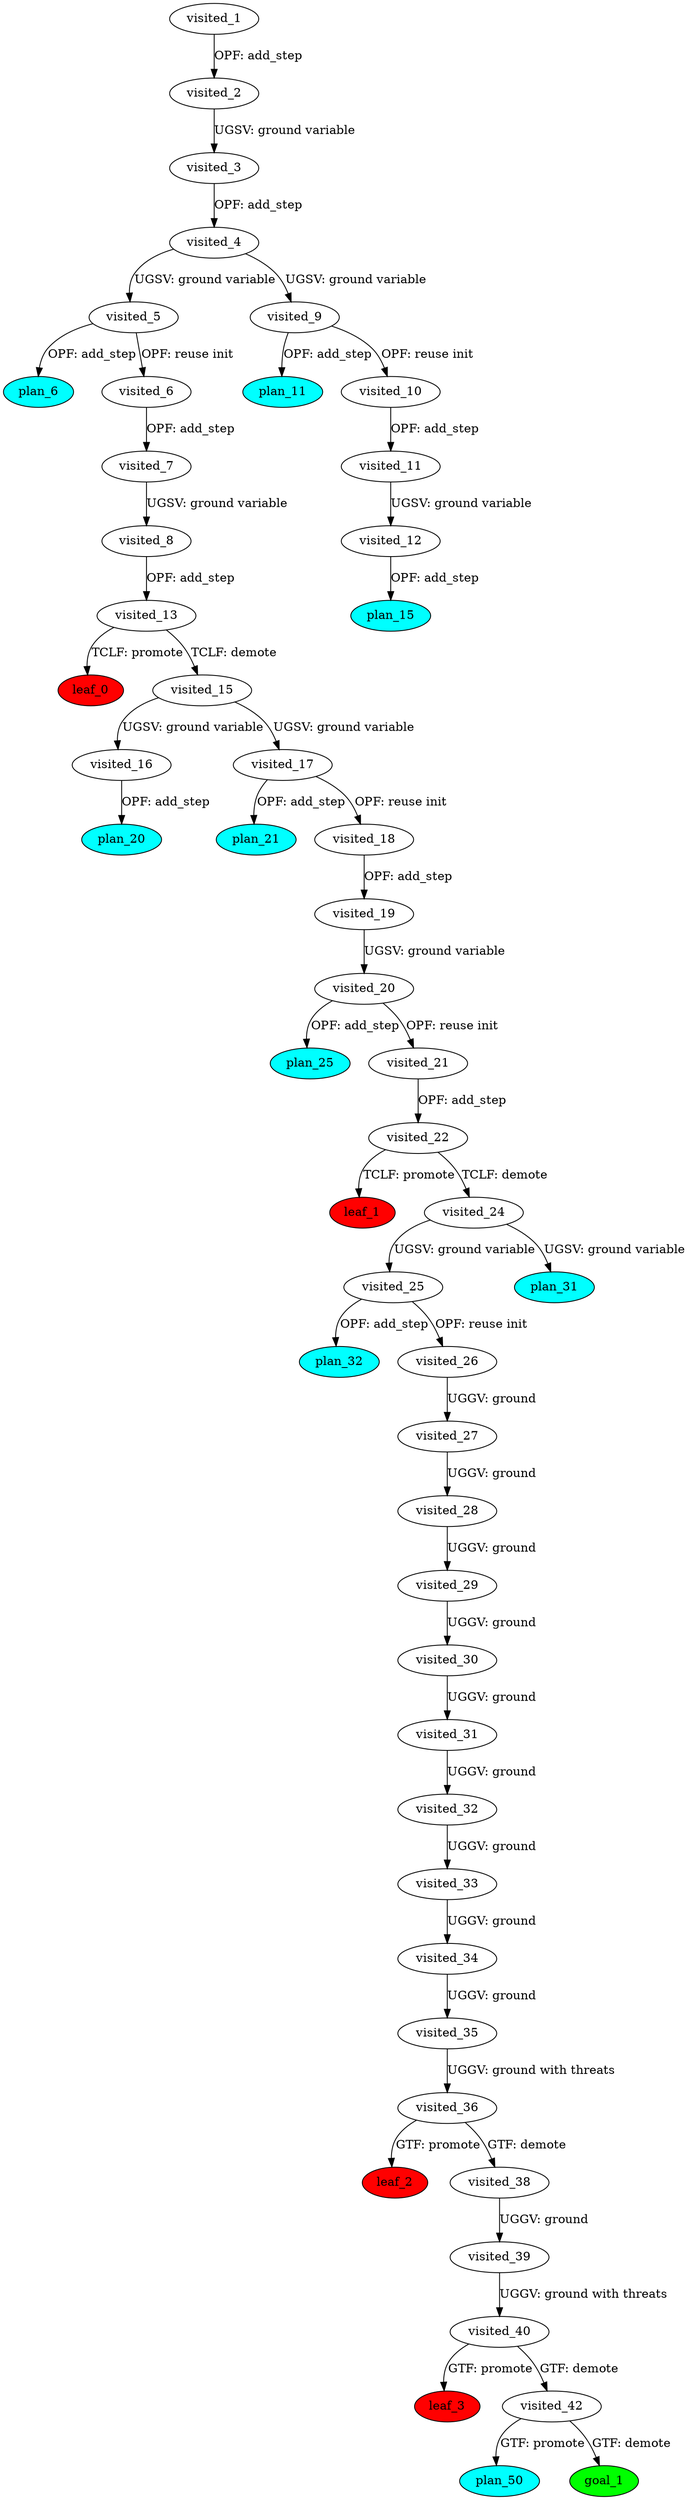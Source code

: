 digraph {
	"06cb1453-8c72-6935-6d5f-c69ba87dc0a2" [label=plan_0 fillcolor=cyan style=filled]
	"06cb1453-8c72-6935-6d5f-c69ba87dc0a2" [label=visited_1 fillcolor=white style=filled]
	"4901e350-1bde-d87f-e1e0-172b22544d04" [label=plan_1 fillcolor=cyan style=filled]
	"06cb1453-8c72-6935-6d5f-c69ba87dc0a2" -> "4901e350-1bde-d87f-e1e0-172b22544d04" [label="OPF: add_step"]
	"4901e350-1bde-d87f-e1e0-172b22544d04" [label=visited_2 fillcolor=white style=filled]
	"818ffe5c-6ee5-f233-1714-9b3cd3f6584a" [label=plan_2 fillcolor=cyan style=filled]
	"4901e350-1bde-d87f-e1e0-172b22544d04" -> "818ffe5c-6ee5-f233-1714-9b3cd3f6584a" [label="UGSV: ground variable"]
	"818ffe5c-6ee5-f233-1714-9b3cd3f6584a" [label=visited_3 fillcolor=white style=filled]
	"d386f4db-d49f-0ff6-e8dd-ad897cc8e4c8" [label=plan_3 fillcolor=cyan style=filled]
	"818ffe5c-6ee5-f233-1714-9b3cd3f6584a" -> "d386f4db-d49f-0ff6-e8dd-ad897cc8e4c8" [label="OPF: add_step"]
	"d386f4db-d49f-0ff6-e8dd-ad897cc8e4c8" [label=visited_4 fillcolor=white style=filled]
	"b40d0f74-e9cb-5aa1-36bd-b0cd24436f1a" [label=plan_4 fillcolor=cyan style=filled]
	"d386f4db-d49f-0ff6-e8dd-ad897cc8e4c8" -> "b40d0f74-e9cb-5aa1-36bd-b0cd24436f1a" [label="UGSV: ground variable"]
	"c4578b7c-1498-3aed-8926-e294071f0086" [label=plan_5 fillcolor=cyan style=filled]
	"d386f4db-d49f-0ff6-e8dd-ad897cc8e4c8" -> "c4578b7c-1498-3aed-8926-e294071f0086" [label="UGSV: ground variable"]
	"b40d0f74-e9cb-5aa1-36bd-b0cd24436f1a" [label=visited_5 fillcolor=white style=filled]
	"b5d87db6-242f-9cc4-7654-ccdea2221579" [label=plan_6 fillcolor=cyan style=filled]
	"b40d0f74-e9cb-5aa1-36bd-b0cd24436f1a" -> "b5d87db6-242f-9cc4-7654-ccdea2221579" [label="OPF: add_step"]
	"91a785a0-a29e-90c0-9f60-0db091a5449e" [label=plan_7 fillcolor=cyan style=filled]
	"b40d0f74-e9cb-5aa1-36bd-b0cd24436f1a" -> "91a785a0-a29e-90c0-9f60-0db091a5449e" [label="OPF: reuse init"]
	"91a785a0-a29e-90c0-9f60-0db091a5449e" [label=visited_6 fillcolor=white style=filled]
	"9d0f17d5-b107-2d23-9251-5e7b4b376fb8" [label=plan_8 fillcolor=cyan style=filled]
	"91a785a0-a29e-90c0-9f60-0db091a5449e" -> "9d0f17d5-b107-2d23-9251-5e7b4b376fb8" [label="OPF: add_step"]
	"9d0f17d5-b107-2d23-9251-5e7b4b376fb8" [label=visited_7 fillcolor=white style=filled]
	"fe498bc1-68e5-d840-5e26-24cd6a514ef1" [label=plan_9 fillcolor=cyan style=filled]
	"9d0f17d5-b107-2d23-9251-5e7b4b376fb8" -> "fe498bc1-68e5-d840-5e26-24cd6a514ef1" [label="UGSV: ground variable"]
	"fe498bc1-68e5-d840-5e26-24cd6a514ef1" [label=visited_8 fillcolor=white style=filled]
	"2dcb8a01-bdbe-6dd4-de27-2e152a36598c" [label=plan_10 fillcolor=cyan style=filled]
	"fe498bc1-68e5-d840-5e26-24cd6a514ef1" -> "2dcb8a01-bdbe-6dd4-de27-2e152a36598c" [label="OPF: add_step"]
	"c4578b7c-1498-3aed-8926-e294071f0086" [label=visited_9 fillcolor=white style=filled]
	"5bb32bb9-998d-b447-ed35-a4b61fb7f024" [label=plan_11 fillcolor=cyan style=filled]
	"c4578b7c-1498-3aed-8926-e294071f0086" -> "5bb32bb9-998d-b447-ed35-a4b61fb7f024" [label="OPF: add_step"]
	"09417224-9cc3-e25c-1f7b-343bb7fccdcf" [label=plan_12 fillcolor=cyan style=filled]
	"c4578b7c-1498-3aed-8926-e294071f0086" -> "09417224-9cc3-e25c-1f7b-343bb7fccdcf" [label="OPF: reuse init"]
	"09417224-9cc3-e25c-1f7b-343bb7fccdcf" [label=visited_10 fillcolor=white style=filled]
	"073b5b57-8db5-1fd6-2d4c-d2ca167cb470" [label=plan_13 fillcolor=cyan style=filled]
	"09417224-9cc3-e25c-1f7b-343bb7fccdcf" -> "073b5b57-8db5-1fd6-2d4c-d2ca167cb470" [label="OPF: add_step"]
	"073b5b57-8db5-1fd6-2d4c-d2ca167cb470" [label=visited_11 fillcolor=white style=filled]
	"fa8e8e04-5f3e-710e-76cc-1cd404b9885b" [label=plan_14 fillcolor=cyan style=filled]
	"073b5b57-8db5-1fd6-2d4c-d2ca167cb470" -> "fa8e8e04-5f3e-710e-76cc-1cd404b9885b" [label="UGSV: ground variable"]
	"fa8e8e04-5f3e-710e-76cc-1cd404b9885b" [label=visited_12 fillcolor=white style=filled]
	"01164e75-7519-83ce-6310-511dfd74d47f" [label=plan_15 fillcolor=cyan style=filled]
	"fa8e8e04-5f3e-710e-76cc-1cd404b9885b" -> "01164e75-7519-83ce-6310-511dfd74d47f" [label="OPF: add_step"]
	"2dcb8a01-bdbe-6dd4-de27-2e152a36598c" [label=visited_13 fillcolor=white style=filled]
	"568fe4fe-f858-e532-fc9f-ca6ff0ee7620" [label=plan_16 fillcolor=cyan style=filled]
	"2dcb8a01-bdbe-6dd4-de27-2e152a36598c" -> "568fe4fe-f858-e532-fc9f-ca6ff0ee7620" [label="TCLF: promote"]
	"be2a9ecc-8efc-607f-2e95-c4bbf81ec7a9" [label=plan_17 fillcolor=cyan style=filled]
	"2dcb8a01-bdbe-6dd4-de27-2e152a36598c" -> "be2a9ecc-8efc-607f-2e95-c4bbf81ec7a9" [label="TCLF: demote"]
	"568fe4fe-f858-e532-fc9f-ca6ff0ee7620" [label=visited_14 fillcolor=white style=filled]
	"568fe4fe-f858-e532-fc9f-ca6ff0ee7620" [label=leaf_0 fillcolor=red style=filled]
	"be2a9ecc-8efc-607f-2e95-c4bbf81ec7a9" [label=visited_15 fillcolor=white style=filled]
	"e47c6649-5b11-adbf-1b22-709e89bb9254" [label=plan_18 fillcolor=cyan style=filled]
	"be2a9ecc-8efc-607f-2e95-c4bbf81ec7a9" -> "e47c6649-5b11-adbf-1b22-709e89bb9254" [label="UGSV: ground variable"]
	"6ed36bea-30bb-954d-1884-e443db234c32" [label=plan_19 fillcolor=cyan style=filled]
	"be2a9ecc-8efc-607f-2e95-c4bbf81ec7a9" -> "6ed36bea-30bb-954d-1884-e443db234c32" [label="UGSV: ground variable"]
	"e47c6649-5b11-adbf-1b22-709e89bb9254" [label=visited_16 fillcolor=white style=filled]
	"2b64cbbd-9b0b-aa64-c68c-cb969894b13b" [label=plan_20 fillcolor=cyan style=filled]
	"e47c6649-5b11-adbf-1b22-709e89bb9254" -> "2b64cbbd-9b0b-aa64-c68c-cb969894b13b" [label="OPF: add_step"]
	"6ed36bea-30bb-954d-1884-e443db234c32" [label=visited_17 fillcolor=white style=filled]
	"7135adbc-9c09-b2d8-f9ee-bb379c378c01" [label=plan_21 fillcolor=cyan style=filled]
	"6ed36bea-30bb-954d-1884-e443db234c32" -> "7135adbc-9c09-b2d8-f9ee-bb379c378c01" [label="OPF: add_step"]
	"fb4e09a5-9a5b-8dc3-fd7c-1308f6e570b9" [label=plan_22 fillcolor=cyan style=filled]
	"6ed36bea-30bb-954d-1884-e443db234c32" -> "fb4e09a5-9a5b-8dc3-fd7c-1308f6e570b9" [label="OPF: reuse init"]
	"fb4e09a5-9a5b-8dc3-fd7c-1308f6e570b9" [label=visited_18 fillcolor=white style=filled]
	"27c32ad8-1e1d-4aa2-b73d-8cb11bb998ab" [label=plan_23 fillcolor=cyan style=filled]
	"fb4e09a5-9a5b-8dc3-fd7c-1308f6e570b9" -> "27c32ad8-1e1d-4aa2-b73d-8cb11bb998ab" [label="OPF: add_step"]
	"27c32ad8-1e1d-4aa2-b73d-8cb11bb998ab" [label=visited_19 fillcolor=white style=filled]
	"153019a0-fc92-c188-7260-ebd77ddcaac9" [label=plan_24 fillcolor=cyan style=filled]
	"27c32ad8-1e1d-4aa2-b73d-8cb11bb998ab" -> "153019a0-fc92-c188-7260-ebd77ddcaac9" [label="UGSV: ground variable"]
	"153019a0-fc92-c188-7260-ebd77ddcaac9" [label=visited_20 fillcolor=white style=filled]
	"845eae06-95c4-1a99-6b5d-4b1a8d7fbcbf" [label=plan_25 fillcolor=cyan style=filled]
	"153019a0-fc92-c188-7260-ebd77ddcaac9" -> "845eae06-95c4-1a99-6b5d-4b1a8d7fbcbf" [label="OPF: add_step"]
	"d252d23c-8f86-defe-24f9-1dfb9a900baf" [label=plan_26 fillcolor=cyan style=filled]
	"153019a0-fc92-c188-7260-ebd77ddcaac9" -> "d252d23c-8f86-defe-24f9-1dfb9a900baf" [label="OPF: reuse init"]
	"d252d23c-8f86-defe-24f9-1dfb9a900baf" [label=visited_21 fillcolor=white style=filled]
	"1e5c7b81-4e91-68f2-04d9-c4e9c5910cd0" [label=plan_27 fillcolor=cyan style=filled]
	"d252d23c-8f86-defe-24f9-1dfb9a900baf" -> "1e5c7b81-4e91-68f2-04d9-c4e9c5910cd0" [label="OPF: add_step"]
	"1e5c7b81-4e91-68f2-04d9-c4e9c5910cd0" [label=visited_22 fillcolor=white style=filled]
	"c709f959-3185-0db5-7e5f-95e7f25b8ef0" [label=plan_28 fillcolor=cyan style=filled]
	"1e5c7b81-4e91-68f2-04d9-c4e9c5910cd0" -> "c709f959-3185-0db5-7e5f-95e7f25b8ef0" [label="TCLF: promote"]
	"3f633aac-77d6-f24d-f0dc-20b8130b084c" [label=plan_29 fillcolor=cyan style=filled]
	"1e5c7b81-4e91-68f2-04d9-c4e9c5910cd0" -> "3f633aac-77d6-f24d-f0dc-20b8130b084c" [label="TCLF: demote"]
	"c709f959-3185-0db5-7e5f-95e7f25b8ef0" [label=visited_23 fillcolor=white style=filled]
	"c709f959-3185-0db5-7e5f-95e7f25b8ef0" [label=leaf_1 fillcolor=red style=filled]
	"3f633aac-77d6-f24d-f0dc-20b8130b084c" [label=visited_24 fillcolor=white style=filled]
	"f0333a2f-d580-b795-72a9-b9086e65ac94" [label=plan_30 fillcolor=cyan style=filled]
	"3f633aac-77d6-f24d-f0dc-20b8130b084c" -> "f0333a2f-d580-b795-72a9-b9086e65ac94" [label="UGSV: ground variable"]
	"3fc25d67-2626-8919-eb5b-92aedaa368e0" [label=plan_31 fillcolor=cyan style=filled]
	"3f633aac-77d6-f24d-f0dc-20b8130b084c" -> "3fc25d67-2626-8919-eb5b-92aedaa368e0" [label="UGSV: ground variable"]
	"f0333a2f-d580-b795-72a9-b9086e65ac94" [label=visited_25 fillcolor=white style=filled]
	"ee0a612c-0ee4-a0f7-142c-4034b21d9a33" [label=plan_32 fillcolor=cyan style=filled]
	"f0333a2f-d580-b795-72a9-b9086e65ac94" -> "ee0a612c-0ee4-a0f7-142c-4034b21d9a33" [label="OPF: add_step"]
	"5499991c-e3b7-9340-cd73-4a64d213ecd9" [label=plan_33 fillcolor=cyan style=filled]
	"f0333a2f-d580-b795-72a9-b9086e65ac94" -> "5499991c-e3b7-9340-cd73-4a64d213ecd9" [label="OPF: reuse init"]
	"5499991c-e3b7-9340-cd73-4a64d213ecd9" [label=visited_26 fillcolor=white style=filled]
	"e1b5ef09-cbcb-866e-7038-b30aa5a5a074" [label=plan_34 fillcolor=cyan style=filled]
	"5499991c-e3b7-9340-cd73-4a64d213ecd9" -> "e1b5ef09-cbcb-866e-7038-b30aa5a5a074" [label="UGGV: ground"]
	"e1b5ef09-cbcb-866e-7038-b30aa5a5a074" [label=visited_27 fillcolor=white style=filled]
	"2c2635de-c78e-ca63-f6cd-909374ee4735" [label=plan_35 fillcolor=cyan style=filled]
	"e1b5ef09-cbcb-866e-7038-b30aa5a5a074" -> "2c2635de-c78e-ca63-f6cd-909374ee4735" [label="UGGV: ground"]
	"2c2635de-c78e-ca63-f6cd-909374ee4735" [label=visited_28 fillcolor=white style=filled]
	"9ac3a854-db3c-c164-155a-be016efab10b" [label=plan_36 fillcolor=cyan style=filled]
	"2c2635de-c78e-ca63-f6cd-909374ee4735" -> "9ac3a854-db3c-c164-155a-be016efab10b" [label="UGGV: ground"]
	"9ac3a854-db3c-c164-155a-be016efab10b" [label=visited_29 fillcolor=white style=filled]
	"4f30c82a-b61a-55f1-8812-77015177e4e4" [label=plan_37 fillcolor=cyan style=filled]
	"9ac3a854-db3c-c164-155a-be016efab10b" -> "4f30c82a-b61a-55f1-8812-77015177e4e4" [label="UGGV: ground"]
	"4f30c82a-b61a-55f1-8812-77015177e4e4" [label=visited_30 fillcolor=white style=filled]
	"631500e8-e773-e432-3e0d-fb8fc7800e2a" [label=plan_38 fillcolor=cyan style=filled]
	"4f30c82a-b61a-55f1-8812-77015177e4e4" -> "631500e8-e773-e432-3e0d-fb8fc7800e2a" [label="UGGV: ground"]
	"631500e8-e773-e432-3e0d-fb8fc7800e2a" [label=visited_31 fillcolor=white style=filled]
	"f7797551-298a-bb44-b349-9a5e1cc4ec86" [label=plan_39 fillcolor=cyan style=filled]
	"631500e8-e773-e432-3e0d-fb8fc7800e2a" -> "f7797551-298a-bb44-b349-9a5e1cc4ec86" [label="UGGV: ground"]
	"f7797551-298a-bb44-b349-9a5e1cc4ec86" [label=visited_32 fillcolor=white style=filled]
	"59b3fe2e-e708-da56-30ac-8f797f0a22d4" [label=plan_40 fillcolor=cyan style=filled]
	"f7797551-298a-bb44-b349-9a5e1cc4ec86" -> "59b3fe2e-e708-da56-30ac-8f797f0a22d4" [label="UGGV: ground"]
	"59b3fe2e-e708-da56-30ac-8f797f0a22d4" [label=visited_33 fillcolor=white style=filled]
	"8b6f3652-cc93-a5be-5bae-04748fb16f45" [label=plan_41 fillcolor=cyan style=filled]
	"59b3fe2e-e708-da56-30ac-8f797f0a22d4" -> "8b6f3652-cc93-a5be-5bae-04748fb16f45" [label="UGGV: ground"]
	"8b6f3652-cc93-a5be-5bae-04748fb16f45" [label=visited_34 fillcolor=white style=filled]
	"31dfc726-4a43-7de8-2584-22eea832eec5" [label=plan_42 fillcolor=cyan style=filled]
	"8b6f3652-cc93-a5be-5bae-04748fb16f45" -> "31dfc726-4a43-7de8-2584-22eea832eec5" [label="UGGV: ground"]
	"31dfc726-4a43-7de8-2584-22eea832eec5" [label=visited_35 fillcolor=white style=filled]
	"d2ed3095-eb47-09a1-8657-7c1424866375" [label=plan_43 fillcolor=cyan style=filled]
	"31dfc726-4a43-7de8-2584-22eea832eec5" -> "d2ed3095-eb47-09a1-8657-7c1424866375" [label="UGGV: ground with threats"]
	"d2ed3095-eb47-09a1-8657-7c1424866375" [label=visited_36 fillcolor=white style=filled]
	"8270dec3-ca2f-1333-db89-94d901d6a28c" [label=plan_44 fillcolor=cyan style=filled]
	"d2ed3095-eb47-09a1-8657-7c1424866375" -> "8270dec3-ca2f-1333-db89-94d901d6a28c" [label="GTF: promote"]
	"f47b251b-6175-9921-72a9-cc1b54f59870" [label=plan_45 fillcolor=cyan style=filled]
	"d2ed3095-eb47-09a1-8657-7c1424866375" -> "f47b251b-6175-9921-72a9-cc1b54f59870" [label="GTF: demote"]
	"8270dec3-ca2f-1333-db89-94d901d6a28c" [label=visited_37 fillcolor=white style=filled]
	"8270dec3-ca2f-1333-db89-94d901d6a28c" [label=leaf_2 fillcolor=red style=filled]
	"f47b251b-6175-9921-72a9-cc1b54f59870" [label=visited_38 fillcolor=white style=filled]
	"de6b6b80-a963-b610-2b26-9196efd2c18f" [label=plan_46 fillcolor=cyan style=filled]
	"f47b251b-6175-9921-72a9-cc1b54f59870" -> "de6b6b80-a963-b610-2b26-9196efd2c18f" [label="UGGV: ground"]
	"de6b6b80-a963-b610-2b26-9196efd2c18f" [label=visited_39 fillcolor=white style=filled]
	"b74ce901-68ef-f181-1519-ae26937911a0" [label=plan_47 fillcolor=cyan style=filled]
	"de6b6b80-a963-b610-2b26-9196efd2c18f" -> "b74ce901-68ef-f181-1519-ae26937911a0" [label="UGGV: ground with threats"]
	"b74ce901-68ef-f181-1519-ae26937911a0" [label=visited_40 fillcolor=white style=filled]
	"fff5046d-3fff-9603-c82b-207b1aff19a7" [label=plan_48 fillcolor=cyan style=filled]
	"b74ce901-68ef-f181-1519-ae26937911a0" -> "fff5046d-3fff-9603-c82b-207b1aff19a7" [label="GTF: promote"]
	"008151cf-cca4-f67d-56c4-bd1abe217520" [label=plan_49 fillcolor=cyan style=filled]
	"b74ce901-68ef-f181-1519-ae26937911a0" -> "008151cf-cca4-f67d-56c4-bd1abe217520" [label="GTF: demote"]
	"fff5046d-3fff-9603-c82b-207b1aff19a7" [label=visited_41 fillcolor=white style=filled]
	"fff5046d-3fff-9603-c82b-207b1aff19a7" [label=leaf_3 fillcolor=red style=filled]
	"008151cf-cca4-f67d-56c4-bd1abe217520" [label=visited_42 fillcolor=white style=filled]
	"dcb72ee5-8887-6950-4f7a-9204248cf736" [label=plan_50 fillcolor=cyan style=filled]
	"008151cf-cca4-f67d-56c4-bd1abe217520" -> "dcb72ee5-8887-6950-4f7a-9204248cf736" [label="GTF: promote"]
	"ea4dbf28-f1b3-3570-ba35-2d98a9a24458" [label=plan_51 fillcolor=cyan style=filled]
	"008151cf-cca4-f67d-56c4-bd1abe217520" -> "ea4dbf28-f1b3-3570-ba35-2d98a9a24458" [label="GTF: demote"]
	"ea4dbf28-f1b3-3570-ba35-2d98a9a24458" [label=visited_43 fillcolor=white style=filled]
	"ea4dbf28-f1b3-3570-ba35-2d98a9a24458" [label=goal_1 fillcolor=green style=filled]
}
